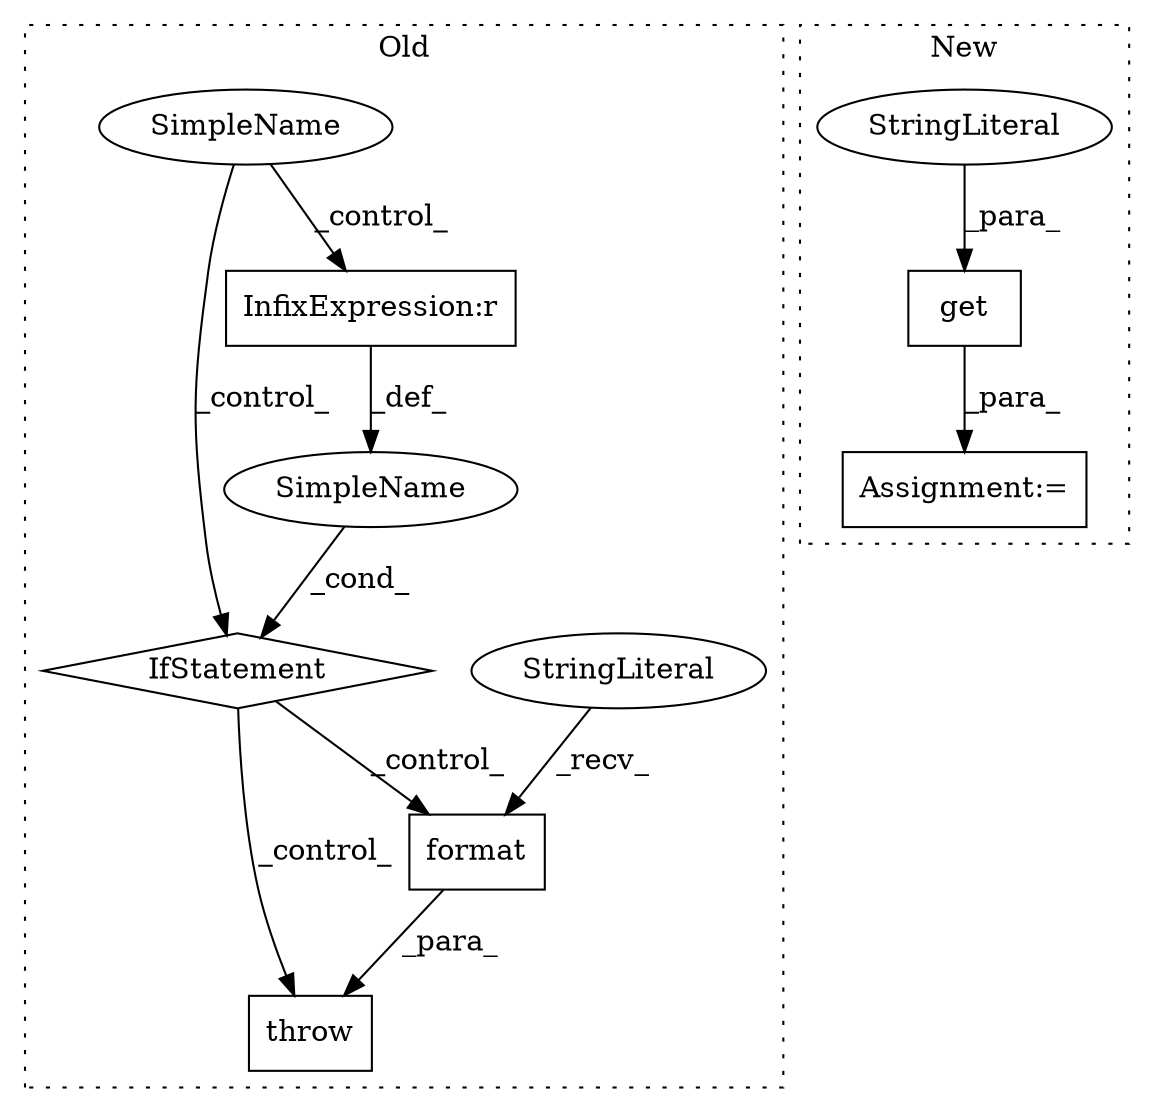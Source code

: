 digraph G {
subgraph cluster0 {
1 [label="format" a="32" s="938,956" l="7,1" shape="box"];
3 [label="StringLiteral" a="45" s="888" l="49" shape="ellipse"];
6 [label="IfStatement" a="25" s="766,786" l="4,2" shape="diamond"];
7 [label="SimpleName" a="42" s="" l="" shape="ellipse"];
8 [label="SimpleName" a="42" s="" l="" shape="ellipse"];
9 [label="InfixExpression:r" a="27" s="781" l="4" shape="box"];
10 [label="throw" a="53" s="798" l="6" shape="box"];
label = "Old";
style="dotted";
}
subgraph cluster1 {
2 [label="get" a="32" s="960,969" l="4,1" shape="box"];
4 [label="StringLiteral" a="45" s="964" l="3" shape="ellipse"];
5 [label="Assignment:=" a="7" s="942" l="1" shape="box"];
label = "New";
style="dotted";
}
1 -> 10 [label="_para_"];
2 -> 5 [label="_para_"];
3 -> 1 [label="_recv_"];
4 -> 2 [label="_para_"];
6 -> 1 [label="_control_"];
6 -> 10 [label="_control_"];
7 -> 6 [label="_cond_"];
8 -> 6 [label="_control_"];
8 -> 9 [label="_control_"];
9 -> 7 [label="_def_"];
}